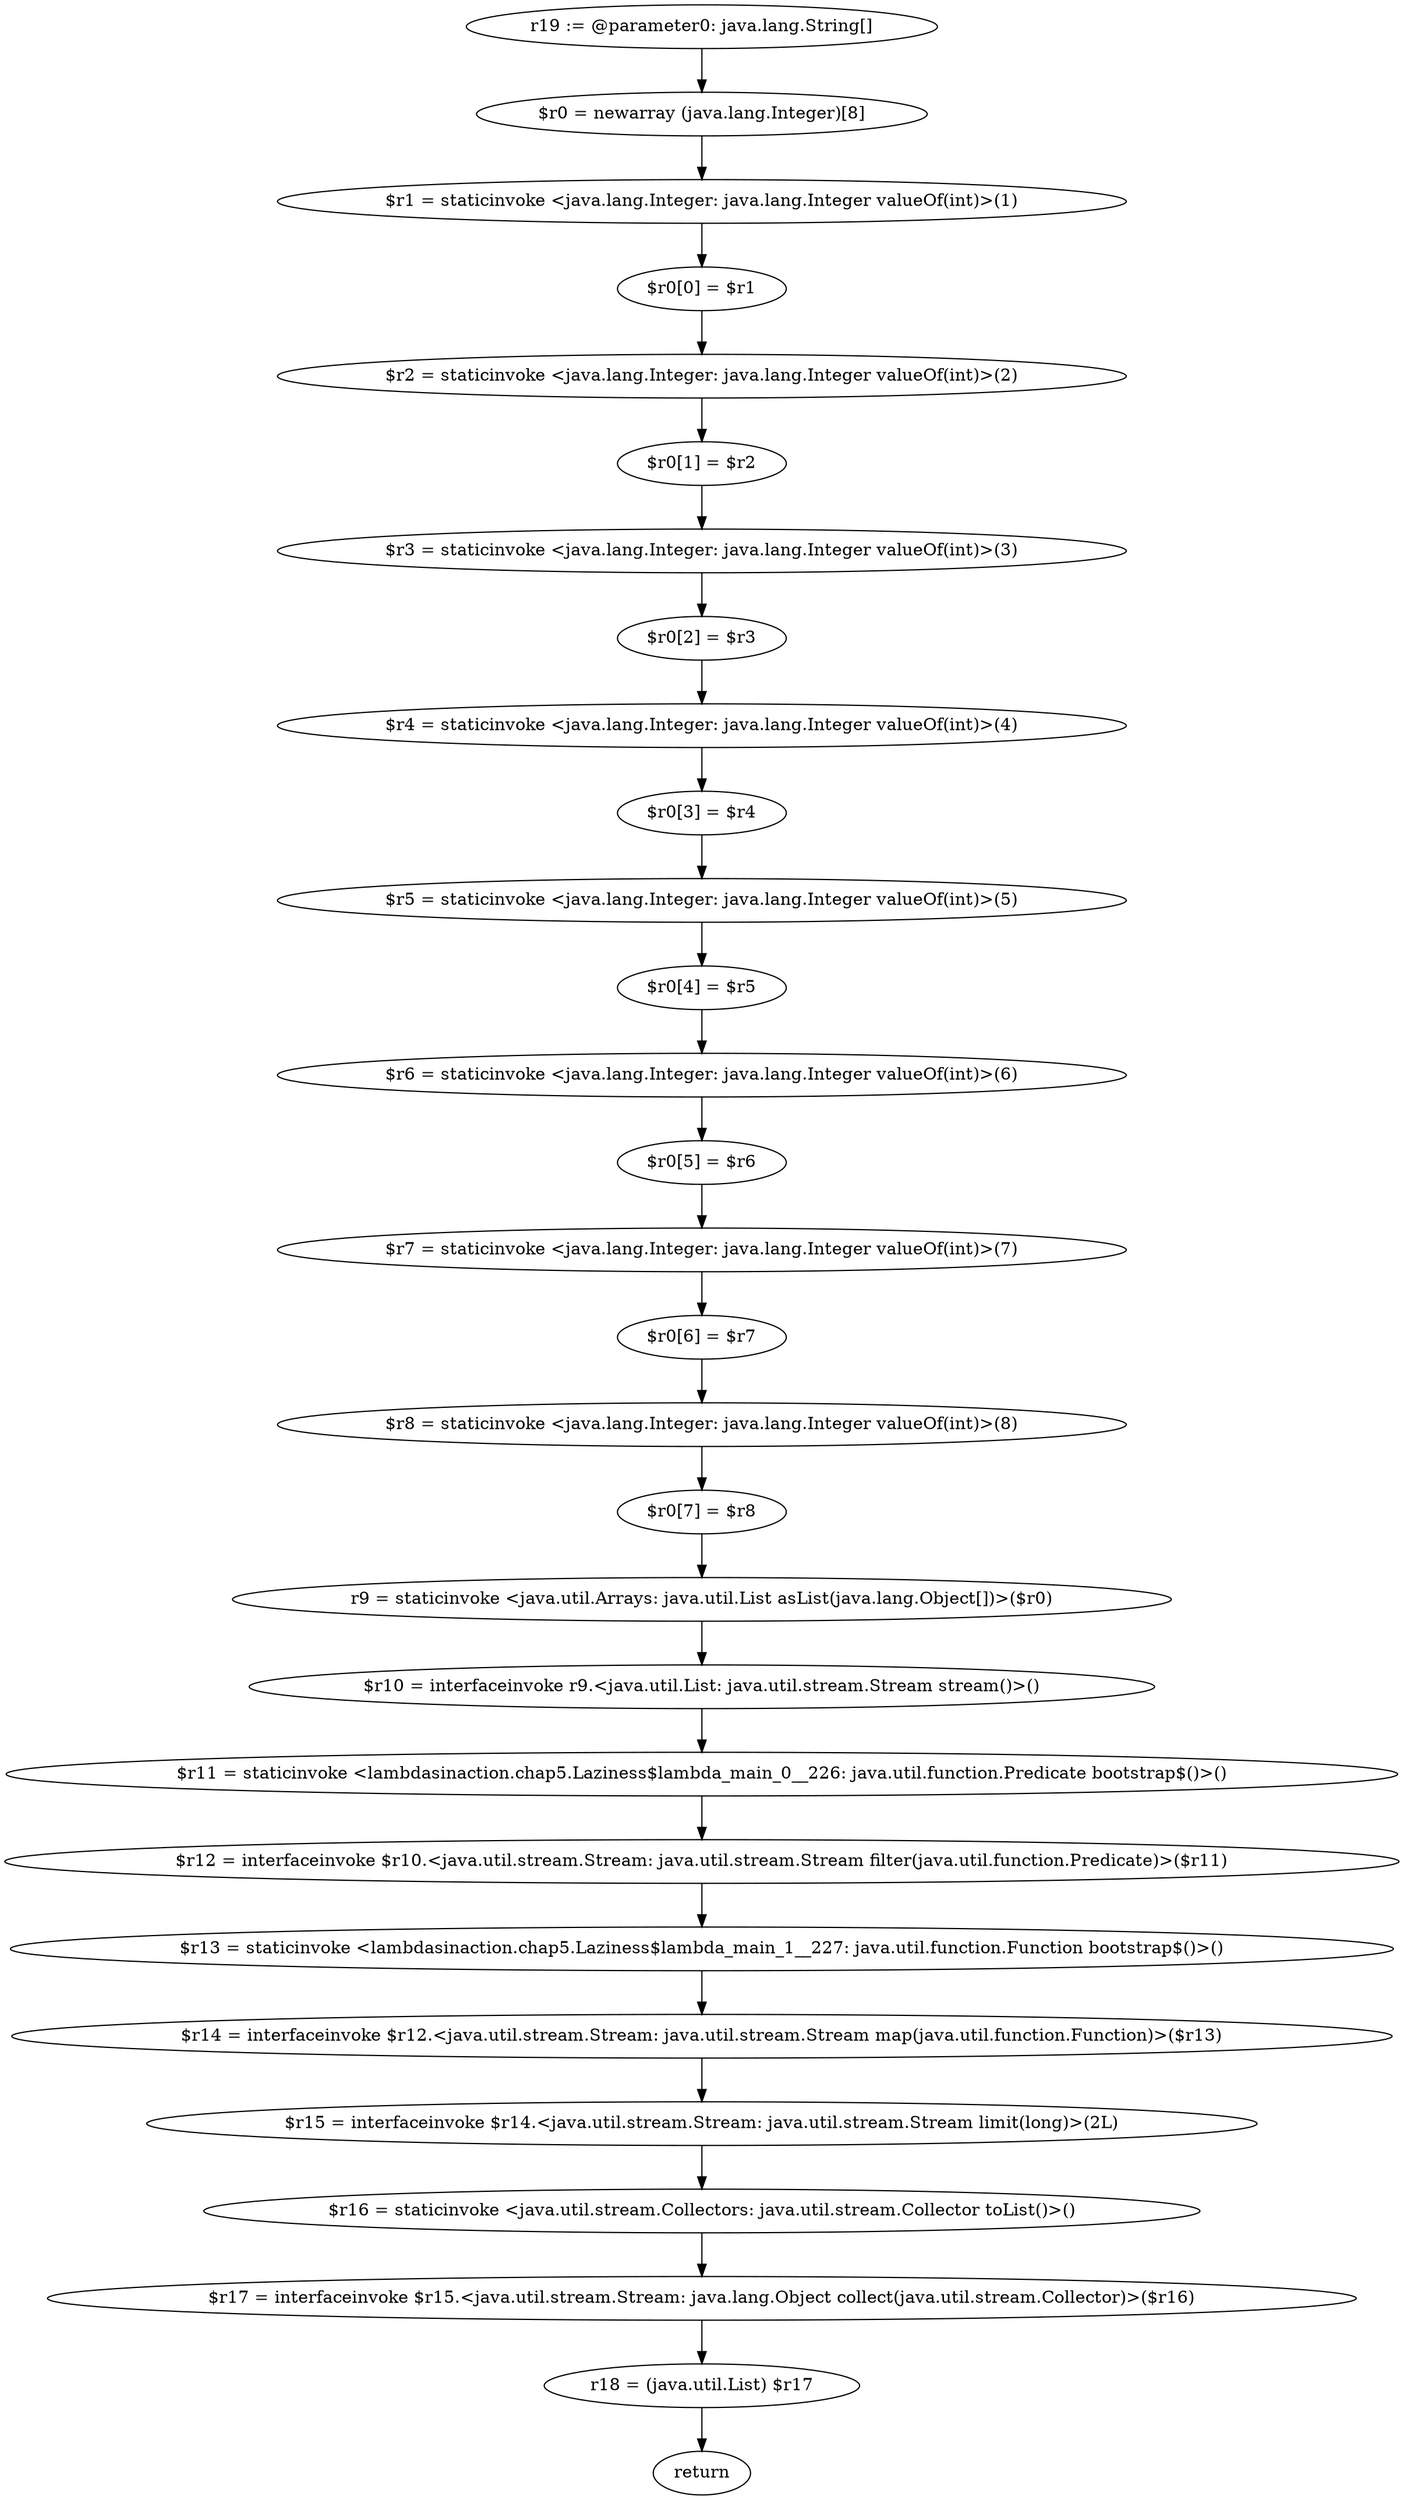 digraph "unitGraph" {
    "r19 := @parameter0: java.lang.String[]"
    "$r0 = newarray (java.lang.Integer)[8]"
    "$r1 = staticinvoke <java.lang.Integer: java.lang.Integer valueOf(int)>(1)"
    "$r0[0] = $r1"
    "$r2 = staticinvoke <java.lang.Integer: java.lang.Integer valueOf(int)>(2)"
    "$r0[1] = $r2"
    "$r3 = staticinvoke <java.lang.Integer: java.lang.Integer valueOf(int)>(3)"
    "$r0[2] = $r3"
    "$r4 = staticinvoke <java.lang.Integer: java.lang.Integer valueOf(int)>(4)"
    "$r0[3] = $r4"
    "$r5 = staticinvoke <java.lang.Integer: java.lang.Integer valueOf(int)>(5)"
    "$r0[4] = $r5"
    "$r6 = staticinvoke <java.lang.Integer: java.lang.Integer valueOf(int)>(6)"
    "$r0[5] = $r6"
    "$r7 = staticinvoke <java.lang.Integer: java.lang.Integer valueOf(int)>(7)"
    "$r0[6] = $r7"
    "$r8 = staticinvoke <java.lang.Integer: java.lang.Integer valueOf(int)>(8)"
    "$r0[7] = $r8"
    "r9 = staticinvoke <java.util.Arrays: java.util.List asList(java.lang.Object[])>($r0)"
    "$r10 = interfaceinvoke r9.<java.util.List: java.util.stream.Stream stream()>()"
    "$r11 = staticinvoke <lambdasinaction.chap5.Laziness$lambda_main_0__226: java.util.function.Predicate bootstrap$()>()"
    "$r12 = interfaceinvoke $r10.<java.util.stream.Stream: java.util.stream.Stream filter(java.util.function.Predicate)>($r11)"
    "$r13 = staticinvoke <lambdasinaction.chap5.Laziness$lambda_main_1__227: java.util.function.Function bootstrap$()>()"
    "$r14 = interfaceinvoke $r12.<java.util.stream.Stream: java.util.stream.Stream map(java.util.function.Function)>($r13)"
    "$r15 = interfaceinvoke $r14.<java.util.stream.Stream: java.util.stream.Stream limit(long)>(2L)"
    "$r16 = staticinvoke <java.util.stream.Collectors: java.util.stream.Collector toList()>()"
    "$r17 = interfaceinvoke $r15.<java.util.stream.Stream: java.lang.Object collect(java.util.stream.Collector)>($r16)"
    "r18 = (java.util.List) $r17"
    "return"
    "r19 := @parameter0: java.lang.String[]"->"$r0 = newarray (java.lang.Integer)[8]";
    "$r0 = newarray (java.lang.Integer)[8]"->"$r1 = staticinvoke <java.lang.Integer: java.lang.Integer valueOf(int)>(1)";
    "$r1 = staticinvoke <java.lang.Integer: java.lang.Integer valueOf(int)>(1)"->"$r0[0] = $r1";
    "$r0[0] = $r1"->"$r2 = staticinvoke <java.lang.Integer: java.lang.Integer valueOf(int)>(2)";
    "$r2 = staticinvoke <java.lang.Integer: java.lang.Integer valueOf(int)>(2)"->"$r0[1] = $r2";
    "$r0[1] = $r2"->"$r3 = staticinvoke <java.lang.Integer: java.lang.Integer valueOf(int)>(3)";
    "$r3 = staticinvoke <java.lang.Integer: java.lang.Integer valueOf(int)>(3)"->"$r0[2] = $r3";
    "$r0[2] = $r3"->"$r4 = staticinvoke <java.lang.Integer: java.lang.Integer valueOf(int)>(4)";
    "$r4 = staticinvoke <java.lang.Integer: java.lang.Integer valueOf(int)>(4)"->"$r0[3] = $r4";
    "$r0[3] = $r4"->"$r5 = staticinvoke <java.lang.Integer: java.lang.Integer valueOf(int)>(5)";
    "$r5 = staticinvoke <java.lang.Integer: java.lang.Integer valueOf(int)>(5)"->"$r0[4] = $r5";
    "$r0[4] = $r5"->"$r6 = staticinvoke <java.lang.Integer: java.lang.Integer valueOf(int)>(6)";
    "$r6 = staticinvoke <java.lang.Integer: java.lang.Integer valueOf(int)>(6)"->"$r0[5] = $r6";
    "$r0[5] = $r6"->"$r7 = staticinvoke <java.lang.Integer: java.lang.Integer valueOf(int)>(7)";
    "$r7 = staticinvoke <java.lang.Integer: java.lang.Integer valueOf(int)>(7)"->"$r0[6] = $r7";
    "$r0[6] = $r7"->"$r8 = staticinvoke <java.lang.Integer: java.lang.Integer valueOf(int)>(8)";
    "$r8 = staticinvoke <java.lang.Integer: java.lang.Integer valueOf(int)>(8)"->"$r0[7] = $r8";
    "$r0[7] = $r8"->"r9 = staticinvoke <java.util.Arrays: java.util.List asList(java.lang.Object[])>($r0)";
    "r9 = staticinvoke <java.util.Arrays: java.util.List asList(java.lang.Object[])>($r0)"->"$r10 = interfaceinvoke r9.<java.util.List: java.util.stream.Stream stream()>()";
    "$r10 = interfaceinvoke r9.<java.util.List: java.util.stream.Stream stream()>()"->"$r11 = staticinvoke <lambdasinaction.chap5.Laziness$lambda_main_0__226: java.util.function.Predicate bootstrap$()>()";
    "$r11 = staticinvoke <lambdasinaction.chap5.Laziness$lambda_main_0__226: java.util.function.Predicate bootstrap$()>()"->"$r12 = interfaceinvoke $r10.<java.util.stream.Stream: java.util.stream.Stream filter(java.util.function.Predicate)>($r11)";
    "$r12 = interfaceinvoke $r10.<java.util.stream.Stream: java.util.stream.Stream filter(java.util.function.Predicate)>($r11)"->"$r13 = staticinvoke <lambdasinaction.chap5.Laziness$lambda_main_1__227: java.util.function.Function bootstrap$()>()";
    "$r13 = staticinvoke <lambdasinaction.chap5.Laziness$lambda_main_1__227: java.util.function.Function bootstrap$()>()"->"$r14 = interfaceinvoke $r12.<java.util.stream.Stream: java.util.stream.Stream map(java.util.function.Function)>($r13)";
    "$r14 = interfaceinvoke $r12.<java.util.stream.Stream: java.util.stream.Stream map(java.util.function.Function)>($r13)"->"$r15 = interfaceinvoke $r14.<java.util.stream.Stream: java.util.stream.Stream limit(long)>(2L)";
    "$r15 = interfaceinvoke $r14.<java.util.stream.Stream: java.util.stream.Stream limit(long)>(2L)"->"$r16 = staticinvoke <java.util.stream.Collectors: java.util.stream.Collector toList()>()";
    "$r16 = staticinvoke <java.util.stream.Collectors: java.util.stream.Collector toList()>()"->"$r17 = interfaceinvoke $r15.<java.util.stream.Stream: java.lang.Object collect(java.util.stream.Collector)>($r16)";
    "$r17 = interfaceinvoke $r15.<java.util.stream.Stream: java.lang.Object collect(java.util.stream.Collector)>($r16)"->"r18 = (java.util.List) $r17";
    "r18 = (java.util.List) $r17"->"return";
}
